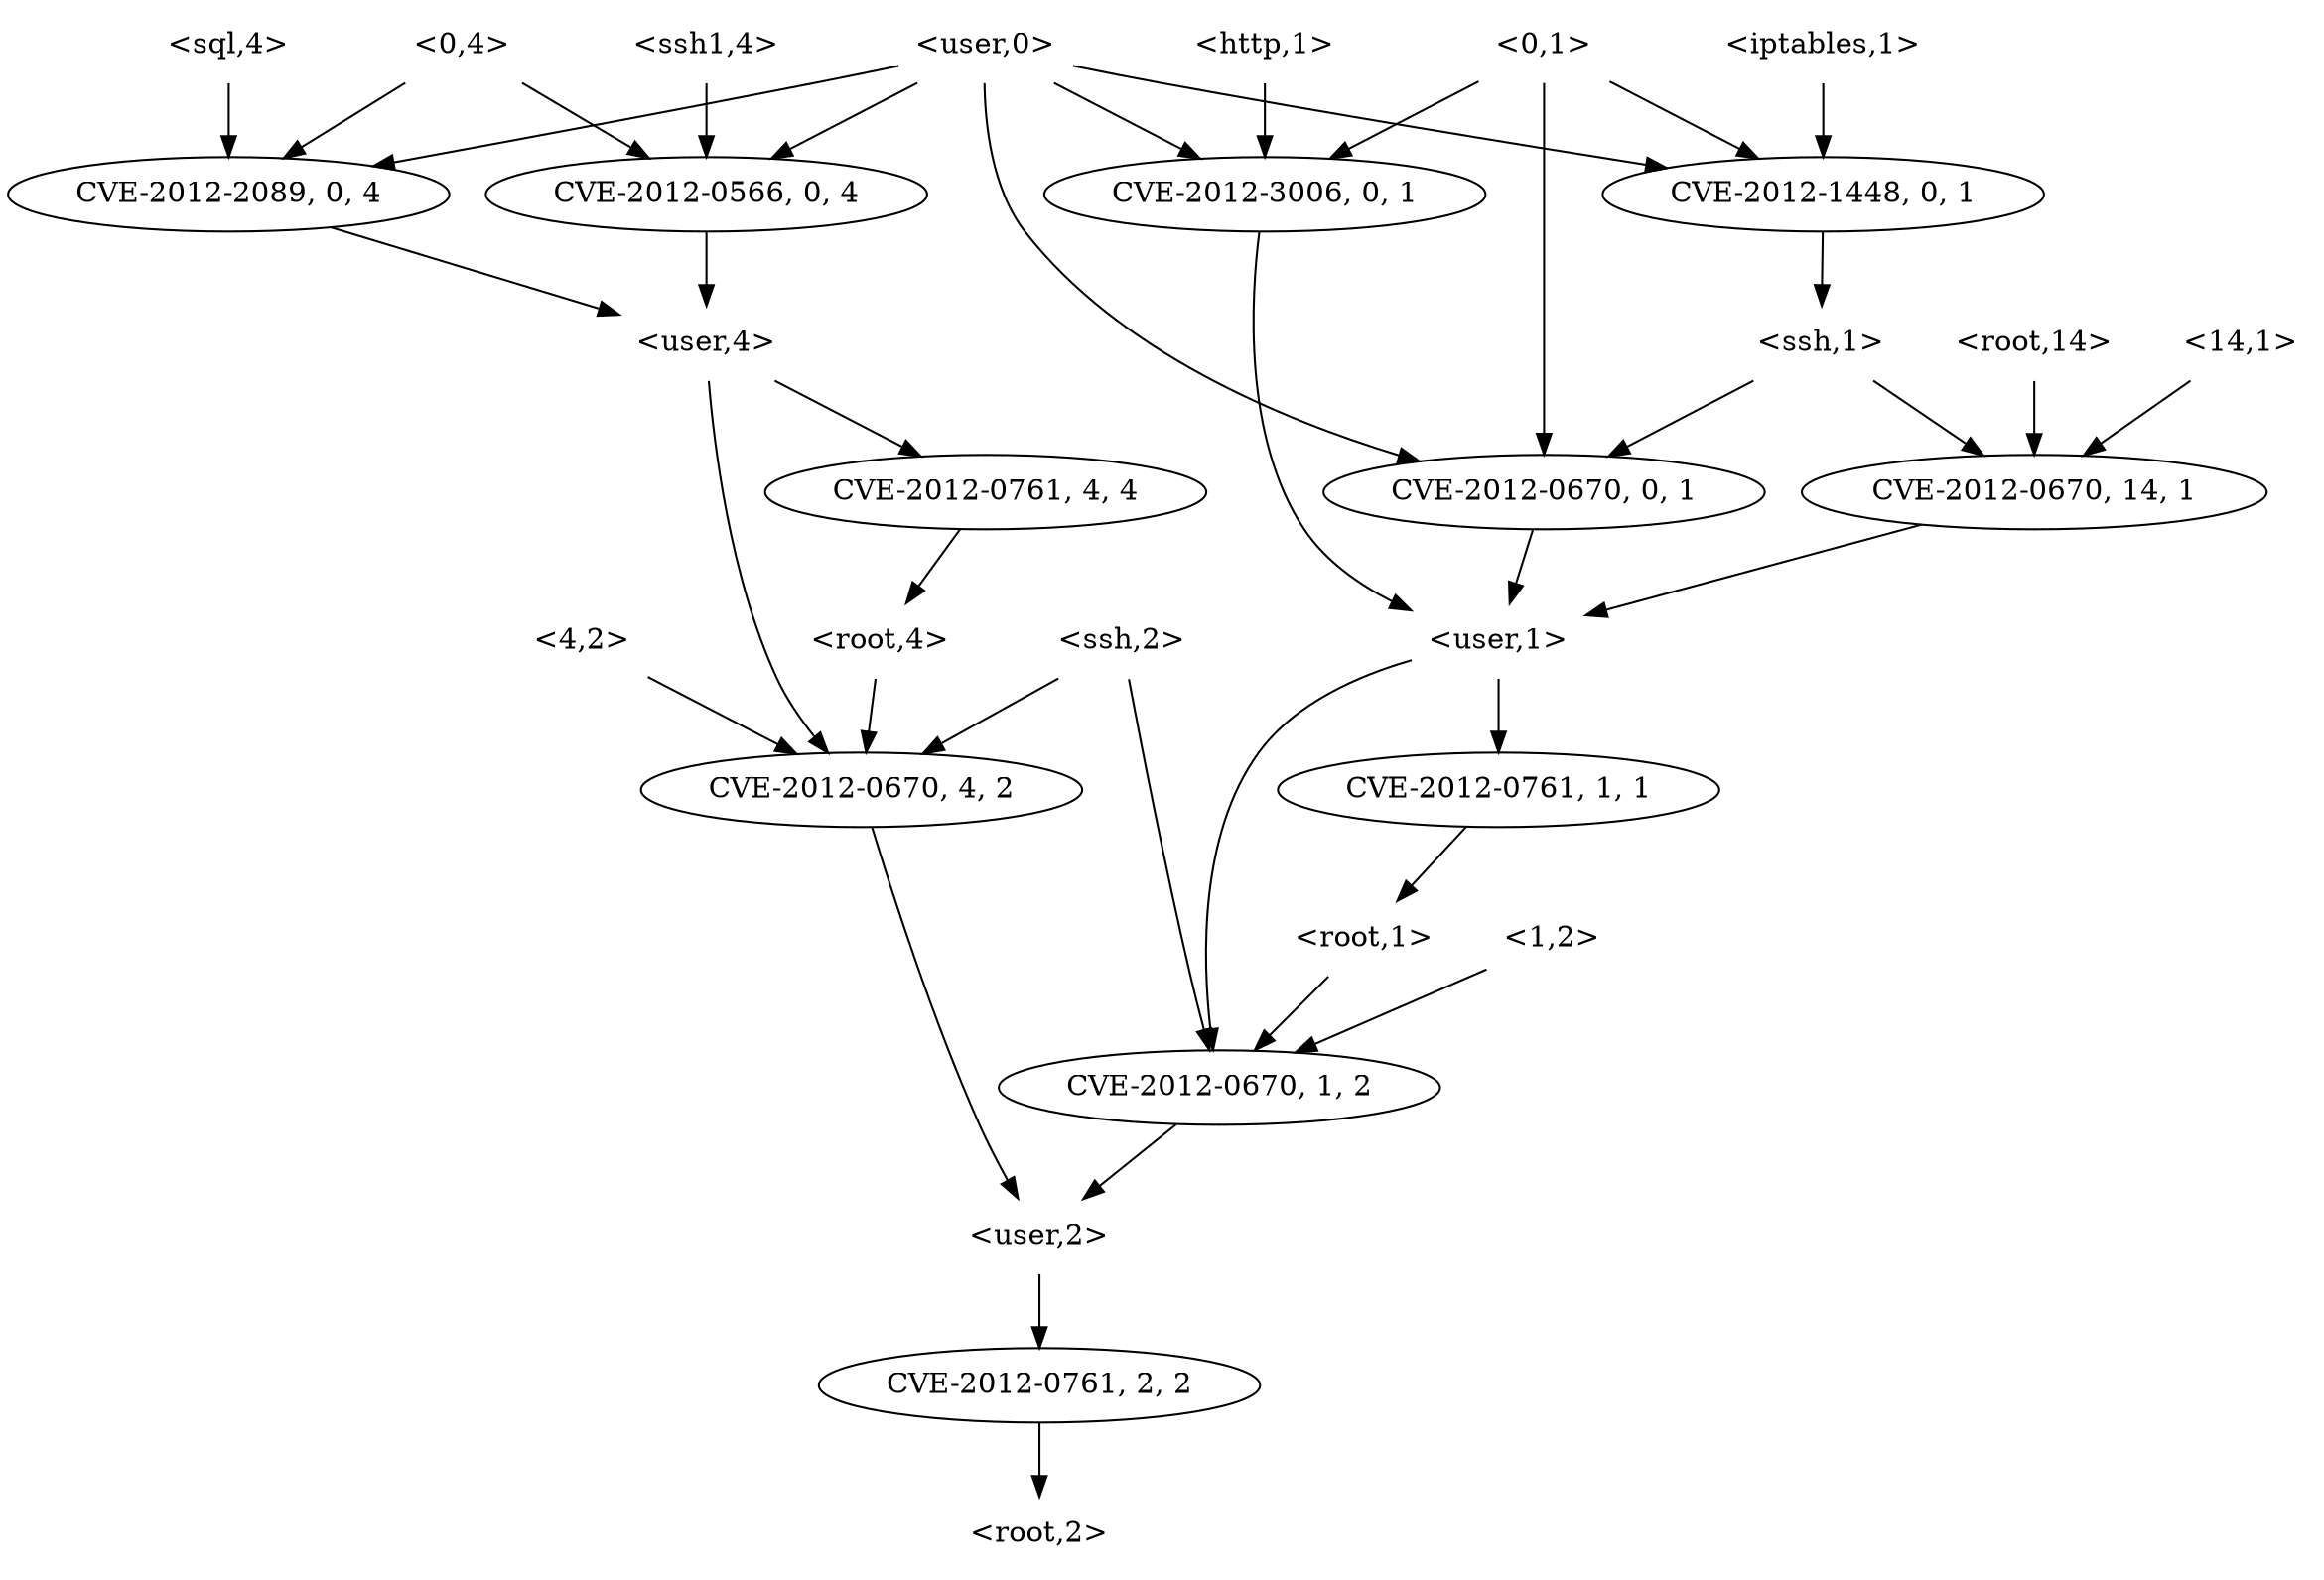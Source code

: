 strict digraph {
	graph [bb="0,0,941,756"];
	node [label="\N"];
	"<0,1>"	 [height=0.5,
		pos="631,738",
		shape=plaintext,
		width=0.75];
	"<v_http,0,1>"	 [height=0.5,
		label=<CVE-2012-3006, 0, 1>,
		pos="515,666",
		width=2.4499];
	"<0,1>" -> "<v_http,0,1>"	 [pos="e,542.03,683.31 603.8,720.59 587.95,711.02 567.77,698.85 550.66,688.52"];
	"<v_iptables,0,1>"	 [height=0.5,
		label=<CVE-2012-1448, 0, 1>,
		pos="747,666",
		width=2.4499];
	"<0,1>" -> "<v_iptables,0,1>"	 [pos="e,719.97,683.31 658.2,720.59 674.05,711.02 694.23,698.85 711.34,688.52"];
	"<v_ssh,0,1>"	 [height=0.5,
		label=<CVE-2012-0670, 0, 1>,
		pos="631,522",
		width=2.4499];
	"<0,1>" -> "<v_ssh,0,1>"	 [pos="e,631,540.23 631,719.85 631,682.83 631,595.18 631,550.39"];
	"<user,1>"	 [height=0.5,
		pos="631,450",
		shape=plaintext,
		width=0.91667];
	"<v_http,0,1>" -> "<user,1>"	 [pos="e,597.62,460.41 512.23,647.75 508.14,616.24 503.91,548.55 534,504 546.74,485.14 568.49,472.38 588.17,464.12"];
	"<ssh,1>"	 [height=0.5,
		pos="745,594",
		shape=plaintext,
		width=0.84028];
	"<v_iptables,0,1>" -> "<ssh,1>"	 [pos="e,745.49,612.1 746.51,647.7 746.29,639.98 746.02,630.71 745.77,622.11"];
	"<v_ssh,0,1>" -> "<user,1>"	 [pos="e,631,468.1 631,503.7 631,495.98 631,486.71 631,478.11"];
	"<http,1>"	 [height=0.5,
		pos="515,738",
		shape=plaintext,
		width=0.89583];
	"<http,1>" -> "<v_http,0,1>"	 [pos="e,515,684.1 515,719.7 515,711.98 515,702.71 515,694.11"];
	"<v_ssh,14,1>"	 [height=0.5,
		label=<CVE-2012-0670, 14, 1>,
		pos="830,522",
		width=2.5686];
	"<ssh,1>" -> "<v_ssh,14,1>"	 [pos="e,809.82,539.62 766.01,575.7 776.88,566.75 790.28,555.71 802.01,546.05"];
	"<ssh,1>" -> "<v_ssh,0,1>"	 [pos="e,657.42,539.23 717.11,575.88 701.76,566.45 682.56,554.66 666.19,544.61"];
	"<4,2>"	 [height=0.5,
		pos="215,450",
		shape=plaintext,
		width=0.75];
	"<v_ssh,4,2>"	 [height=0.5,
		label=<CVE-2012-0670, 4, 2>,
		pos="296,378",
		width=2.4499];
	"<4,2>" -> "<v_ssh,4,2>"	 [pos="e,276.77,395.62 235.02,431.7 245.28,422.84 257.91,411.92 269.01,402.33"];
	"<user,2>"	 [height=0.5,
		pos="431,162",
		shape=plaintext,
		width=0.91667];
	"<v_ssh,4,2>" -> "<user,2>"	 [pos="e,420.13,180.23 306.82,359.85 330.47,322.36 386.87,232.95 414.79,188.7"];
	"<iptables,1>"	 [height=0.5,
		pos="747,738",
		shape=plaintext,
		width=1.1944];
	"<iptables,1>" -> "<v_iptables,0,1>"	 [pos="e,747,684.1 747,719.7 747,711.98 747,702.71 747,694.11"];
	"<v_sql,0,4>"	 [height=0.5,
		label=<CVE-2012-2089, 0, 4>,
		pos="88,666",
		width=2.4499];
	"<user,4>"	 [height=0.5,
		pos="270,594",
		shape=plaintext,
		width=0.91667];
	"<v_sql,0,4>" -> "<user,4>"	 [pos="e,236.98,607.7 127.49,649.81 157.02,638.45 197.33,622.95 227.55,611.33"];
	"<user,4>" -> "<v_ssh,4,2>"	 [pos="e,293.67,396.18 271.97,575.6 275.34,546.06 282.47,484.23 289,432 290.05,423.58 291.25,414.42 292.35,406.11"];
	"<v_root,4,4>"	 [height=0.5,
		label=<CVE-2012-0761, 4, 4>,
		pos="386,522",
		width=2.4499];
	"<user,4>" -> "<v_root,4,4>"	 [pos="e,359.11,539.23 298.38,575.88 314,566.45 333.53,554.66 350.2,544.61"];
	"<root,1>"	 [height=0.5,
		pos="528,306",
		shape=plaintext,
		width=0.89583];
	"<v_ssh,1,2>"	 [height=0.5,
		label=<CVE-2012-0670, 1, 2>,
		pos="528,234",
		width=2.4499];
	"<root,1>" -> "<v_ssh,1,2>"	 [pos="e,528,252.1 528,287.7 528,279.98 528,270.71 528,262.11"];
	"<v_ssh,1,2>" -> "<user,2>"	 [pos="e,454.84,180.2 505.01,216.41 492.49,207.37 476.78,196.04 463.07,186.14"];
	"<v_root,2,2>"	 [height=0.5,
		label=<CVE-2012-0761, 2, 2>,
		pos="431,90",
		width=2.4499];
	"<user,2>" -> "<v_root,2,2>"	 [pos="e,431,108.1 431,143.7 431,135.98 431,126.71 431,118.11"];
	"<root,2>"	 [height=0.5,
		pos="431,18",
		shape=plaintext,
		width=0.89583];
	"<v_root,2,2>" -> "<root,2>"	 [pos="e,431,36.104 431,71.697 431,63.983 431,54.712 431,46.112"];
	"<v_ssh,14,1>" -> "<user,1>"	 [pos="e,664.09,462.64 787.31,505.98 753.74,494.17 707.18,477.8 673.63,465.99"];
	"<user,1>" -> "<v_ssh,1,2>"	 [pos="e,546.65,251.89 632.73,431.98 633.95,413.59 634.03,383.74 625,360 609.75,319.92 577.03,282.24 553.82,258.94"];
	"<v_root,1,1>"	 [height=0.5,
		label=<CVE-2012-0761, 1, 1>,
		pos="528,378",
		width=2.4499];
	"<user,1>" -> "<v_root,1,1>"	 [pos="e,552.23,395.47 605.8,431.88 592.16,422.61 575.16,411.05 560.52,401.1"];
	"<v_root,1,1>" -> "<root,1>"	 [pos="e,528,324.1 528,359.7 528,351.98 528,342.71 528,334.11"];
	"<root,14>"	 [height=0.5,
		pos="830,594",
		shape=plaintext,
		width=1];
	"<root,14>" -> "<v_ssh,14,1>"	 [pos="e,830,540.1 830,575.7 830,567.98 830,558.71 830,550.11"];
	"<root,4>"	 [height=0.5,
		pos="331,450",
		shape=plaintext,
		width=0.89583];
	"<root,4>" -> "<v_ssh,4,2>"	 [pos="e,304.55,396.1 322.35,431.7 318.36,423.73 313.55,414.1 309.13,405.26"];
	"<ssh,2>"	 [height=0.5,
		pos="412,450",
		shape=plaintext,
		width=0.84028];
	"<ssh,2>" -> "<v_ssh,4,2>"	 [pos="e,322.89,395.23 383.62,431.88 368,422.45 348.47,410.66 331.8,400.61"];
	"<ssh,2>" -> "<v_ssh,1,2>"	 [pos="e,510.67,251.89 413.4,431.9 415.42,413.44 420.17,383.54 431,360 448.95,320.99 481.15,283.01 503.5,259.35"];
	"<0,4>"	 [height=0.5,
		pos="183,738",
		shape=plaintext,
		width=0.75];
	"<v_ssh1,0,4>"	 [height=0.5,
		label=<CVE-2012-0566, 0, 4>,
		pos="283,666",
		width=2.4499];
	"<0,4>" -> "<v_ssh1,0,4>"	 [pos="e,259.48,683.47 207.46,719.88 220.58,710.69 236.91,699.26 251.02,689.38"];
	"<0,4>" -> "<v_sql,0,4>"	 [pos="e,110.56,683.62 159.52,719.7 147.26,710.66 132.1,699.5 118.9,689.77"];
	"<v_ssh1,0,4>" -> "<user,4>"	 [pos="e,273.18,612.1 279.79,647.7 278.35,639.98 276.63,630.71 275.04,622.11"];
	"<14,1>"	 [height=0.5,
		pos="913,594",
		shape=plaintext,
		width=0.78472];
	"<14,1>" -> "<v_ssh,14,1>"	 [pos="e,849.71,539.62 892.48,575.7 881.98,566.84 869.03,555.92 857.66,546.33"];
	"<user,0>"	 [height=0.5,
		pos="399,738",
		shape=plaintext,
		width=0.91667];
	"<user,0>" -> "<v_ssh1,0,4>"	 [pos="e,309.89,683.23 370.62,719.88 355,710.45 335.47,698.66 318.8,688.61"];
	"<user,0>" -> "<v_iptables,0,1>"	 [pos="e,683.75,678.59 432.1,729.14 444.86,726.17 459.59,722.84 473,720 540.83,705.65 618.44,690.79 673.7,680.46"];
	"<user,0>" -> "<v_sql,0,4>"	 [pos="e,145.75,679.7 365.95,729.23 353.44,726.31 339.07,722.98 326,720 268.59,706.92 203.29,692.41 155.64,681.88"];
	"<user,0>" -> "<v_http,0,1>"	 [pos="e,488.11,683.23 427.38,719.88 443,710.45 462.53,698.66 479.2,688.61"];
	"<user,0>" -> "<v_ssh,0,1>"	 [pos="e,585.09,537.41 398.69,719.97 399.18,700.75 402.56,669.39 418,648 456.82,594.22 526.49,559.79 575.56,540.97"];
	"<ssh1,4>"	 [height=0.5,
		pos="283,738",
		shape=plaintext,
		width=0.94444];
	"<ssh1,4>" -> "<v_ssh1,0,4>"	 [pos="e,283,684.1 283,719.7 283,711.98 283,702.71 283,694.11"];
	"<v_root,4,4>" -> "<root,4>"	 [pos="e,344.57,468.28 372.69,504.05 366.16,495.75 358.17,485.58 350.94,476.38"];
	"<sql,4>"	 [height=0.5,
		pos="88,738",
		shape=plaintext,
		width=0.8125];
	"<sql,4>" -> "<v_sql,0,4>"	 [pos="e,88,684.1 88,719.7 88,711.98 88,702.71 88,694.11"];
	"<1,2>"	 [height=0.5,
		pos="699,306",
		shape=plaintext,
		width=0.75];
	"<1,2>" -> "<v_ssh,1,2>"	 [pos="e,565.85,250.36 671.66,293.64 667.1,291.75 662.42,289.82 658,288 630.64,276.75 599.99,264.25 575.34,254.22"];
}
